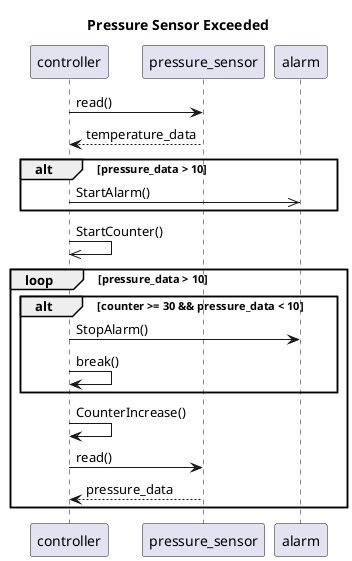 @startuml
title Pressure Sensor Exceeded
controller -> pressure_sensor : read()
pressure_sensor --> controller : temperature_data
alt pressure_data > 10
	controller ->> alarm : StartAlarm()
end
controller ->> controller: StartCounter()
loop pressure_data > 10

alt counter >= 30 && pressure_data < 10
	controller -> alarm : StopAlarm()
	controller -> controller: break()
end
controller -> controller: CounterIncrease()
controller -> pressure_sensor : read()
pressure_sensor --> controller : pressure_data
end
@enduml
